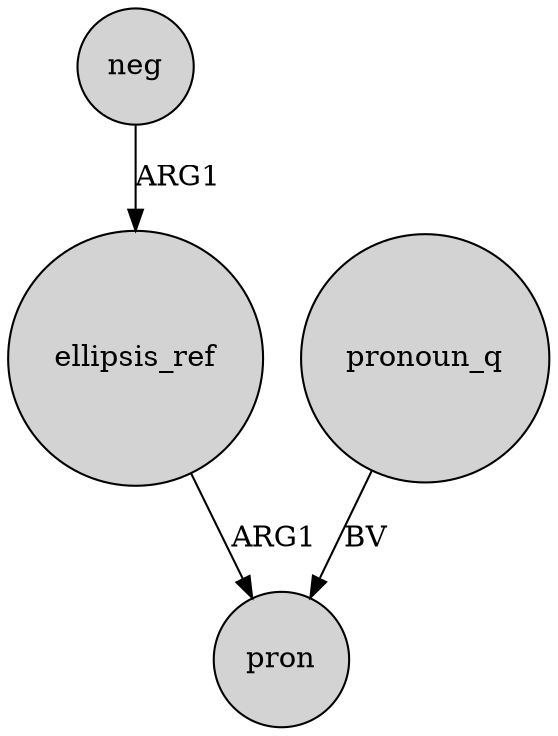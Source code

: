 digraph {
	node [shape=circle style=filled]
	neg -> ellipsis_ref [label=ARG1]
	ellipsis_ref -> pron [label=ARG1]
	pronoun_q -> pron [label=BV]
}
